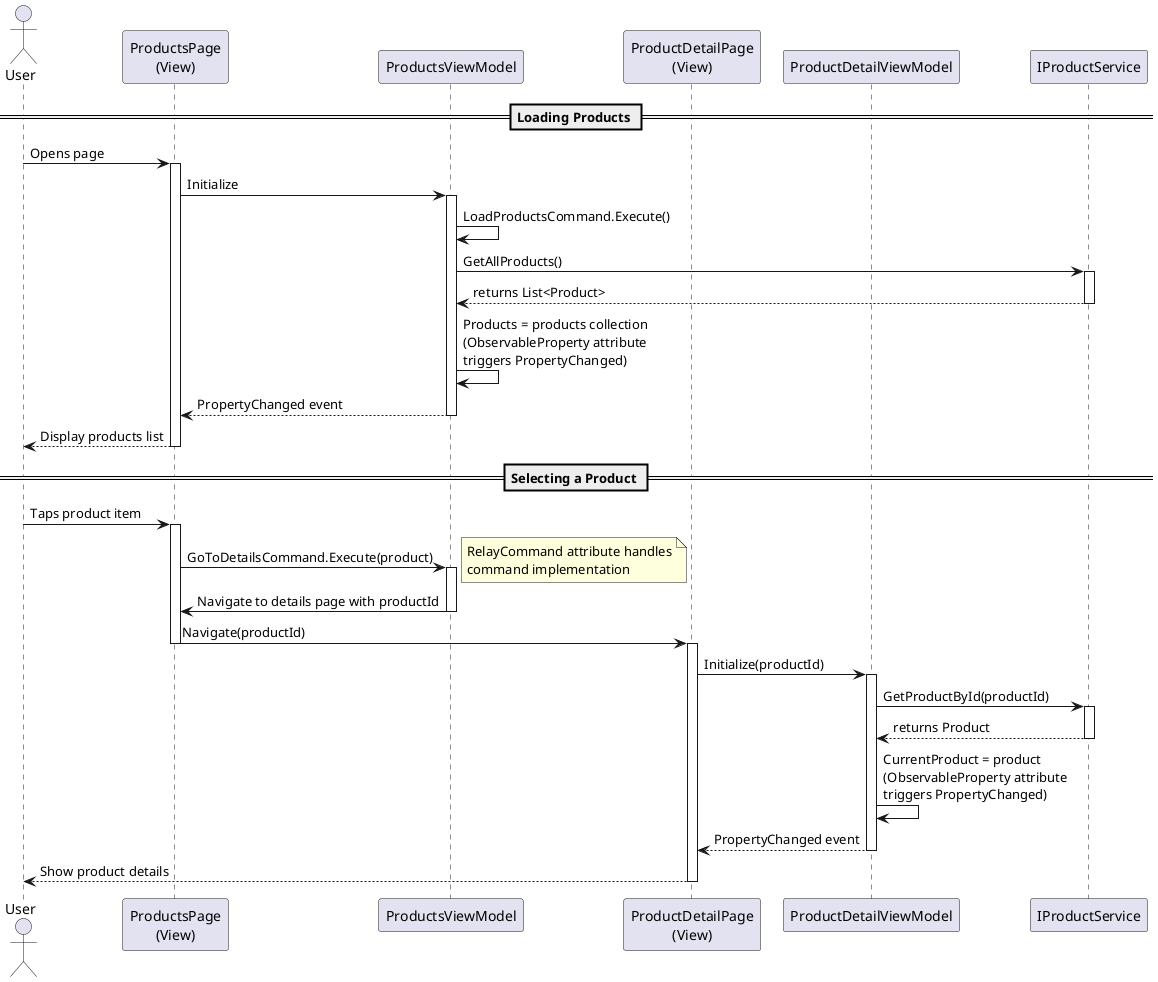 @startuml MVVM Toolkit Sequence Diagram

actor User
participant "ProductsPage\n(View)" as ProductsPage
participant "ProductsViewModel" as ProductsViewModel
participant "ProductDetailPage\n(View)" as ProductDetailPage
participant "ProductDetailViewModel" as ProductDetailViewModel
participant "IProductService" as ProductService

== Loading Products ==
User -> ProductsPage : Opens page
activate ProductsPage
ProductsPage -> ProductsViewModel : Initialize
activate ProductsViewModel
ProductsViewModel -> ProductsViewModel : LoadProductsCommand.Execute()
ProductsViewModel -> ProductService : GetAllProducts()
activate ProductService
ProductService --> ProductsViewModel : returns List<Product>
deactivate ProductService
ProductsViewModel -> ProductsViewModel : Products = products collection\n(ObservableProperty attribute\ntriggers PropertyChanged)
ProductsViewModel --> ProductsPage : PropertyChanged event
deactivate ProductsViewModel
ProductsPage --> User : Display products list
deactivate ProductsPage

== Selecting a Product ==
User -> ProductsPage : Taps product item
activate ProductsPage
ProductsPage -> ProductsViewModel : GoToDetailsCommand.Execute(product)
activate ProductsViewModel
note right: RelayCommand attribute handles\ncommand implementation
ProductsViewModel -> ProductsPage : Navigate to details page with productId
deactivate ProductsViewModel
ProductsPage -> ProductDetailPage : Navigate(productId)
deactivate ProductsPage
activate ProductDetailPage

ProductDetailPage -> ProductDetailViewModel : Initialize(productId)
activate ProductDetailViewModel
ProductDetailViewModel -> ProductService : GetProductById(productId)
activate ProductService
ProductService --> ProductDetailViewModel : returns Product
deactivate ProductService
ProductDetailViewModel -> ProductDetailViewModel : CurrentProduct = product\n(ObservableProperty attribute\ntriggers PropertyChanged)
ProductDetailViewModel --> ProductDetailPage : PropertyChanged event
deactivate ProductDetailViewModel
ProductDetailPage --> User : Show product details
deactivate ProductDetailPage

@enduml 